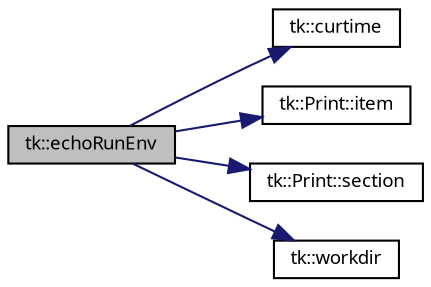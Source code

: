 digraph "tk::echoRunEnv"
{
 // INTERACTIVE_SVG=YES
  bgcolor="transparent";
  edge [fontname="sans-serif",fontsize="9",labelfontname="sans-serif",labelfontsize="9"];
  node [fontname="sans-serif",fontsize="9",shape=record];
  rankdir="LR";
  Node1 [label="tk::echoRunEnv",height=0.2,width=0.4,color="black", fillcolor="grey75", style="filled", fontcolor="black"];
  Node1 -> Node2 [color="midnightblue",fontsize="9",style="solid",fontname="sans-serif"];
  Node2 [label="tk::curtime",height=0.2,width=0.4,color="black",URL="$namespacetk.html#a69ebefad09fa900014b6271b30e8bd5f",tooltip="Wrapper for the standard C library&#39;s gettimeofday() from. "];
  Node1 -> Node3 [color="midnightblue",fontsize="9",style="solid",fontname="sans-serif"];
  Node3 [label="tk::Print::item",height=0.2,width=0.4,color="black",URL="$classtk_1_1_print.html#a74b13fb10ac8f28340e1ea91707de612"];
  Node1 -> Node4 [color="midnightblue",fontsize="9",style="solid",fontname="sans-serif"];
  Node4 [label="tk::Print::section",height=0.2,width=0.4,color="black",URL="$classtk_1_1_print.html#a5a84d90bea597aaf9544cf21179852d0"];
  Node1 -> Node5 [color="midnightblue",fontsize="9",style="solid",fontname="sans-serif"];
  Node5 [label="tk::workdir",height=0.2,width=0.4,color="black",URL="$namespacetk.html#a8e567fa9a72a1d5d02cea9eb020b192a",tooltip="Wrapper for POSIX API&#39;s getcwd() from unistd.h. "];
}
